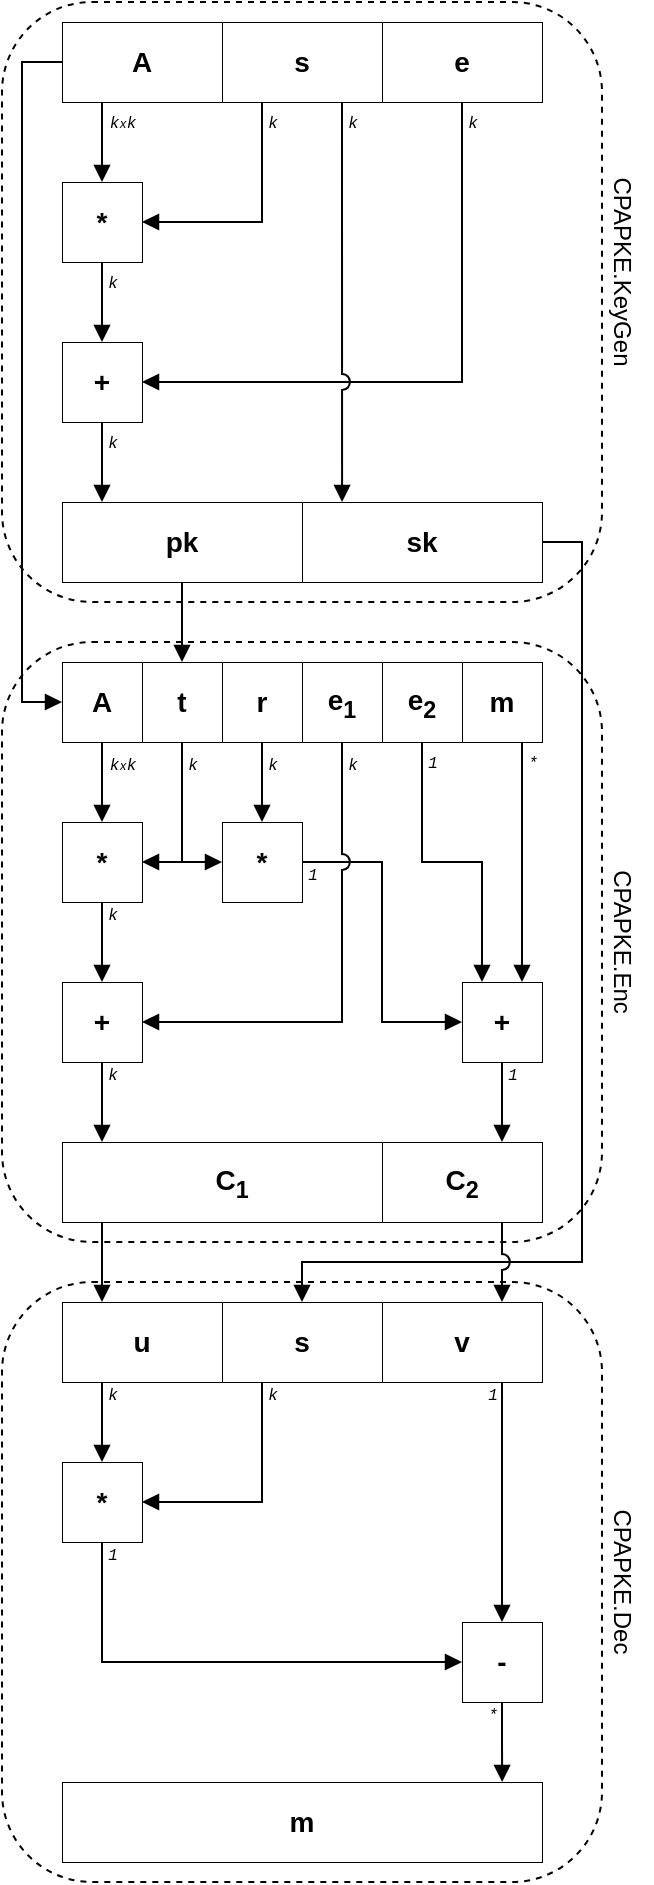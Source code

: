 <mxfile version="20.3.0" type="device"><diagram id="kgpKYQtTHZ0yAKxKKP6v" name="Page-1"><mxGraphModel dx="677" dy="431" grid="1" gridSize="10" guides="1" tooltips="1" connect="1" arrows="1" fold="1" page="1" pageScale="1" pageWidth="850" pageHeight="1100" math="0" shadow="0"><root><mxCell id="0"/><mxCell id="1" parent="0"/><mxCell id="RqX4318UuHs4b1ldZYEY-5" value="" style="rounded=1;whiteSpace=wrap;html=1;fillColor=none;dashed=1;" parent="1" vertex="1"><mxGeometry x="250" y="750" width="300" height="300" as="geometry"/></mxCell><mxCell id="RqX4318UuHs4b1ldZYEY-3" value="" style="rounded=1;whiteSpace=wrap;html=1;fillColor=none;dashed=1;" parent="1" vertex="1"><mxGeometry x="250" y="430" width="300" height="300" as="geometry"/></mxCell><mxCell id="RqX4318UuHs4b1ldZYEY-1" value="" style="rounded=1;whiteSpace=wrap;html=1;fillColor=none;dashed=1;" parent="1" vertex="1"><mxGeometry x="250" y="110" width="300" height="300" as="geometry"/></mxCell><mxCell id="GimO8Tfs8xw4bccf_avH-170" style="edgeStyle=orthogonalEdgeStyle;rounded=0;orthogonalLoop=1;jettySize=auto;html=1;fontFamily=Courier New;fontSize=8;endArrow=block;endFill=1;entryX=0.5;entryY=0;entryDx=0;entryDy=0;jumpStyle=arc;jumpSize=10;" parent="1" source="GimO8Tfs8xw4bccf_avH-92" edge="1"><mxGeometry relative="1" as="geometry"><mxPoint x="400" y="760" as="targetPoint"/><Array as="points"><mxPoint x="540" y="380"/><mxPoint x="540" y="740"/><mxPoint x="400" y="740"/></Array></mxGeometry></mxCell><mxCell id="GimO8Tfs8xw4bccf_avH-90" value="" style="rounded=0;whiteSpace=wrap;html=1;strokeWidth=0.5;fontFamily=Helvetica;fontSize=14;fillColor=default;" parent="1" vertex="1"><mxGeometry x="280" y="360" width="240" height="30" as="geometry"/></mxCell><mxCell id="GimO8Tfs8xw4bccf_avH-161" style="edgeStyle=orthogonalEdgeStyle;rounded=0;orthogonalLoop=1;jettySize=auto;html=1;entryX=0.5;entryY=0;entryDx=0;entryDy=0;fontFamily=Courier New;fontSize=8;endArrow=block;endFill=1;" parent="1" source="GimO8Tfs8xw4bccf_avH-91" target="GimO8Tfs8xw4bccf_avH-119" edge="1"><mxGeometry relative="1" as="geometry"/></mxCell><mxCell id="GimO8Tfs8xw4bccf_avH-91" value="&lt;b&gt;pk&lt;/b&gt;" style="rounded=0;whiteSpace=wrap;html=1;strokeWidth=0.5;fontFamily=Helvetica;fontSize=14;fillColor=default;" parent="1" vertex="1"><mxGeometry x="280" y="360" width="120" height="40" as="geometry"/></mxCell><mxCell id="GimO8Tfs8xw4bccf_avH-92" value="&lt;b&gt;sk&lt;/b&gt;" style="rounded=0;whiteSpace=wrap;html=1;strokeWidth=0.5;fontFamily=Helvetica;fontSize=14;fillColor=default;" parent="1" vertex="1"><mxGeometry x="400" y="360" width="120" height="40" as="geometry"/></mxCell><mxCell id="GimO8Tfs8xw4bccf_avH-93" style="rounded=0;sketch=0;jumpStyle=arc;jumpSize=10;orthogonalLoop=1;jettySize=auto;html=1;shadow=0;fontFamily=Courier New;fontSize=8;endArrow=block;endFill=1;edgeStyle=orthogonalEdgeStyle;" parent="1" source="GimO8Tfs8xw4bccf_avH-94" target="GimO8Tfs8xw4bccf_avH-100" edge="1"><mxGeometry relative="1" as="geometry"><Array as="points"><mxPoint x="300" y="170"/><mxPoint x="300" y="170"/></Array></mxGeometry></mxCell><mxCell id="GimO8Tfs8xw4bccf_avH-162" style="edgeStyle=orthogonalEdgeStyle;rounded=0;orthogonalLoop=1;jettySize=auto;html=1;entryX=0;entryY=0.5;entryDx=0;entryDy=0;fontFamily=Courier New;fontSize=8;endArrow=block;endFill=1;" parent="1" source="GimO8Tfs8xw4bccf_avH-94" target="GimO8Tfs8xw4bccf_avH-118" edge="1"><mxGeometry relative="1" as="geometry"><Array as="points"><mxPoint x="260" y="140"/><mxPoint x="260" y="460"/></Array></mxGeometry></mxCell><mxCell id="GimO8Tfs8xw4bccf_avH-94" value="&lt;b&gt;A&lt;/b&gt;" style="rounded=0;whiteSpace=wrap;html=1;strokeWidth=0.5;fontFamily=Helvetica;fontSize=14;fillColor=default;" parent="1" vertex="1"><mxGeometry x="280" y="120" width="80" height="40" as="geometry"/></mxCell><mxCell id="GimO8Tfs8xw4bccf_avH-95" style="edgeStyle=orthogonalEdgeStyle;rounded=0;sketch=0;jumpStyle=arc;jumpSize=10;orthogonalLoop=1;jettySize=auto;html=1;entryX=1;entryY=0.5;entryDx=0;entryDy=0;shadow=0;fontFamily=Courier New;fontSize=8;endArrow=block;endFill=1;" parent="1" source="GimO8Tfs8xw4bccf_avH-96" target="GimO8Tfs8xw4bccf_avH-100" edge="1"><mxGeometry relative="1" as="geometry"><Array as="points"><mxPoint x="380" y="220"/></Array></mxGeometry></mxCell><mxCell id="GimO8Tfs8xw4bccf_avH-96" value="&lt;b&gt;s&lt;/b&gt;" style="rounded=0;whiteSpace=wrap;html=1;strokeWidth=0.5;fontFamily=Helvetica;fontSize=14;fillColor=default;" parent="1" vertex="1"><mxGeometry x="360" y="120" width="80" height="40" as="geometry"/></mxCell><mxCell id="GimO8Tfs8xw4bccf_avH-97" style="edgeStyle=orthogonalEdgeStyle;rounded=0;sketch=0;jumpStyle=none;jumpSize=10;orthogonalLoop=1;jettySize=auto;html=1;entryX=1;entryY=0.5;entryDx=0;entryDy=0;shadow=0;fontFamily=Courier New;fontSize=8;endArrow=block;endFill=1;" parent="1" source="GimO8Tfs8xw4bccf_avH-98" target="GimO8Tfs8xw4bccf_avH-102" edge="1"><mxGeometry relative="1" as="geometry"><Array as="points"><mxPoint x="480" y="300"/></Array></mxGeometry></mxCell><mxCell id="GimO8Tfs8xw4bccf_avH-98" value="&lt;b&gt;e&lt;/b&gt;" style="rounded=0;whiteSpace=wrap;html=1;strokeWidth=0.5;fontFamily=Helvetica;fontSize=14;fillColor=default;" parent="1" vertex="1"><mxGeometry x="440" y="120" width="80" height="40" as="geometry"/></mxCell><mxCell id="GimO8Tfs8xw4bccf_avH-99" style="edgeStyle=orthogonalEdgeStyle;rounded=0;sketch=0;jumpStyle=arc;jumpSize=10;orthogonalLoop=1;jettySize=auto;html=1;entryX=0.5;entryY=0;entryDx=0;entryDy=0;shadow=0;fontFamily=Courier New;fontSize=8;endArrow=block;endFill=1;" parent="1" source="GimO8Tfs8xw4bccf_avH-100" target="GimO8Tfs8xw4bccf_avH-102" edge="1"><mxGeometry relative="1" as="geometry"/></mxCell><mxCell id="GimO8Tfs8xw4bccf_avH-100" value="&lt;b&gt;*&lt;/b&gt;" style="rounded=0;whiteSpace=wrap;html=1;strokeWidth=0.5;fontFamily=Helvetica;fontSize=14;fillColor=default;" parent="1" vertex="1"><mxGeometry x="280" y="200" width="40" height="40" as="geometry"/></mxCell><mxCell id="GimO8Tfs8xw4bccf_avH-101" style="edgeStyle=orthogonalEdgeStyle;rounded=0;sketch=0;jumpStyle=arc;jumpSize=10;orthogonalLoop=1;jettySize=auto;html=1;shadow=0;fontFamily=Courier New;fontSize=8;endArrow=block;endFill=1;" parent="1" source="GimO8Tfs8xw4bccf_avH-102" target="GimO8Tfs8xw4bccf_avH-91" edge="1"><mxGeometry relative="1" as="geometry"><mxPoint x="300" y="350" as="targetPoint"/><Array as="points"><mxPoint x="300" y="350"/><mxPoint x="300" y="350"/></Array></mxGeometry></mxCell><mxCell id="GimO8Tfs8xw4bccf_avH-102" value="&lt;b&gt;+&lt;/b&gt;" style="rounded=0;whiteSpace=wrap;html=1;strokeWidth=0.5;fontFamily=Helvetica;fontSize=14;fillColor=default;" parent="1" vertex="1"><mxGeometry x="280" y="280" width="40" height="40" as="geometry"/></mxCell><mxCell id="GimO8Tfs8xw4bccf_avH-103" style="edgeStyle=orthogonalEdgeStyle;rounded=0;sketch=0;jumpStyle=arc;jumpSize=8;orthogonalLoop=1;jettySize=auto;html=1;shadow=0;fontFamily=Courier New;fontSize=8;endArrow=block;endFill=1;entryX=0.167;entryY=0;entryDx=0;entryDy=0;entryPerimeter=0;" parent="1" source="GimO8Tfs8xw4bccf_avH-96" target="GimO8Tfs8xw4bccf_avH-92" edge="1"><mxGeometry relative="1" as="geometry"><mxPoint x="400" y="350" as="targetPoint"/><Array as="points"><mxPoint x="420" y="220"/><mxPoint x="420" y="220"/></Array></mxGeometry></mxCell><mxCell id="GimO8Tfs8xw4bccf_avH-104" value="&lt;i style=&quot;&quot;&gt;&lt;span style=&quot;&quot;&gt;k&lt;/span&gt;&lt;font style=&quot;font-size: 6px;&quot;&gt;x&lt;/font&gt;&lt;span style=&quot;&quot;&gt;k&lt;/span&gt;&lt;/i&gt;" style="text;html=1;align=center;verticalAlign=middle;resizable=0;points=[];autosize=1;strokeColor=none;fillColor=none;fontSize=8;fontFamily=Courier New;" parent="1" vertex="1"><mxGeometry x="290" y="160" width="40" height="20" as="geometry"/></mxCell><mxCell id="GimO8Tfs8xw4bccf_avH-105" value="&lt;i&gt;k&lt;/i&gt;" style="text;html=1;align=center;verticalAlign=middle;resizable=0;points=[];autosize=1;strokeColor=none;fillColor=none;fontSize=8;fontFamily=Courier New;" parent="1" vertex="1"><mxGeometry x="370" y="160" width="30" height="20" as="geometry"/></mxCell><mxCell id="GimO8Tfs8xw4bccf_avH-106" value="&lt;i&gt;k&lt;/i&gt;" style="text;html=1;align=center;verticalAlign=middle;resizable=0;points=[];autosize=1;strokeColor=none;fillColor=none;fontSize=8;fontFamily=Courier New;" parent="1" vertex="1"><mxGeometry x="410" y="160" width="30" height="20" as="geometry"/></mxCell><mxCell id="GimO8Tfs8xw4bccf_avH-107" value="&lt;i&gt;k&lt;/i&gt;" style="text;html=1;align=center;verticalAlign=middle;resizable=0;points=[];autosize=1;strokeColor=none;fillColor=none;fontSize=8;fontFamily=Courier New;" parent="1" vertex="1"><mxGeometry x="470" y="160" width="30" height="20" as="geometry"/></mxCell><mxCell id="GimO8Tfs8xw4bccf_avH-108" value="&lt;i&gt;k&lt;/i&gt;" style="text;html=1;align=center;verticalAlign=middle;resizable=0;points=[];autosize=1;strokeColor=none;fillColor=none;fontSize=8;fontFamily=Courier New;" parent="1" vertex="1"><mxGeometry x="290" y="240" width="30" height="20" as="geometry"/></mxCell><mxCell id="GimO8Tfs8xw4bccf_avH-109" value="&lt;i&gt;k&lt;/i&gt;" style="text;html=1;align=center;verticalAlign=middle;resizable=0;points=[];autosize=1;strokeColor=none;fillColor=none;fontSize=8;fontFamily=Courier New;" parent="1" vertex="1"><mxGeometry x="290" y="320" width="30" height="20" as="geometry"/></mxCell><mxCell id="GimO8Tfs8xw4bccf_avH-110" style="edgeStyle=orthogonalEdgeStyle;rounded=0;orthogonalLoop=1;jettySize=auto;html=1;fontFamily=Helvetica;fontSize=14;endArrow=block;endFill=1;" parent="1" source="GimO8Tfs8xw4bccf_avH-118" target="GimO8Tfs8xw4bccf_avH-114" edge="1"><mxGeometry relative="1" as="geometry"/></mxCell><mxCell id="GimO8Tfs8xw4bccf_avH-111" style="edgeStyle=orthogonalEdgeStyle;rounded=0;orthogonalLoop=1;jettySize=auto;html=1;entryX=1;entryY=0.5;entryDx=0;entryDy=0;fontFamily=Helvetica;fontSize=14;endArrow=block;endFill=1;" parent="1" source="GimO8Tfs8xw4bccf_avH-119" target="GimO8Tfs8xw4bccf_avH-114" edge="1"><mxGeometry relative="1" as="geometry"><Array as="points"><mxPoint x="340" y="540"/></Array></mxGeometry></mxCell><mxCell id="GimO8Tfs8xw4bccf_avH-112" value="" style="rounded=0;whiteSpace=wrap;html=1;strokeWidth=0.5;fontFamily=Helvetica;fontSize=14;fillColor=default;" parent="1" vertex="1"><mxGeometry x="280" y="680" width="240" height="30" as="geometry"/></mxCell><mxCell id="GimO8Tfs8xw4bccf_avH-113" style="edgeStyle=orthogonalEdgeStyle;rounded=0;orthogonalLoop=1;jettySize=auto;html=1;fontFamily=Helvetica;fontSize=14;endArrow=block;endFill=1;" parent="1" source="GimO8Tfs8xw4bccf_avH-114" target="GimO8Tfs8xw4bccf_avH-116" edge="1"><mxGeometry relative="1" as="geometry"/></mxCell><mxCell id="GimO8Tfs8xw4bccf_avH-114" value="&lt;b&gt;*&lt;/b&gt;" style="rounded=0;whiteSpace=wrap;html=1;strokeWidth=0.5;fontFamily=Helvetica;fontSize=14;fillColor=default;" parent="1" vertex="1"><mxGeometry x="280" y="520" width="40" height="40" as="geometry"/></mxCell><mxCell id="GimO8Tfs8xw4bccf_avH-115" style="edgeStyle=orthogonalEdgeStyle;rounded=0;orthogonalLoop=1;jettySize=auto;html=1;fontFamily=Helvetica;fontSize=14;endArrow=block;endFill=1;" parent="1" source="GimO8Tfs8xw4bccf_avH-116" target="GimO8Tfs8xw4bccf_avH-128" edge="1"><mxGeometry relative="1" as="geometry"><Array as="points"><mxPoint x="300" y="670"/><mxPoint x="300" y="670"/></Array></mxGeometry></mxCell><mxCell id="GimO8Tfs8xw4bccf_avH-116" value="&lt;b&gt;+&lt;/b&gt;" style="rounded=0;whiteSpace=wrap;html=1;strokeWidth=0.5;fontFamily=Helvetica;fontSize=14;fillColor=default;" parent="1" vertex="1"><mxGeometry x="280" y="600" width="40" height="40" as="geometry"/></mxCell><mxCell id="GimO8Tfs8xw4bccf_avH-117" value="" style="group" parent="1" vertex="1" connectable="0"><mxGeometry x="280" y="440" width="240" height="40" as="geometry"/></mxCell><mxCell id="GimO8Tfs8xw4bccf_avH-118" value="&lt;b&gt;A&lt;/b&gt;" style="rounded=0;whiteSpace=wrap;html=1;strokeWidth=0.5;fontFamily=Helvetica;fontSize=14;fillColor=default;" parent="GimO8Tfs8xw4bccf_avH-117" vertex="1"><mxGeometry width="40" height="40" as="geometry"/></mxCell><mxCell id="GimO8Tfs8xw4bccf_avH-119" value="&lt;b&gt;t&lt;/b&gt;" style="rounded=0;whiteSpace=wrap;html=1;strokeWidth=0.5;fontFamily=Helvetica;fontSize=14;fillColor=default;" parent="GimO8Tfs8xw4bccf_avH-117" vertex="1"><mxGeometry x="40" width="40" height="40" as="geometry"/></mxCell><mxCell id="GimO8Tfs8xw4bccf_avH-120" value="&lt;b&gt;r&lt;/b&gt;" style="rounded=0;whiteSpace=wrap;html=1;strokeWidth=0.5;fontFamily=Helvetica;fontSize=14;fillColor=default;" parent="GimO8Tfs8xw4bccf_avH-117" vertex="1"><mxGeometry x="80" width="40" height="40" as="geometry"/></mxCell><mxCell id="GimO8Tfs8xw4bccf_avH-121" value="&lt;b&gt;e&lt;sub&gt;1&lt;/sub&gt;&lt;/b&gt;" style="rounded=0;whiteSpace=wrap;html=1;strokeWidth=0.5;fontFamily=Helvetica;fontSize=14;fillColor=default;" parent="GimO8Tfs8xw4bccf_avH-117" vertex="1"><mxGeometry x="120" width="40" height="40" as="geometry"/></mxCell><mxCell id="GimO8Tfs8xw4bccf_avH-122" value="&lt;b&gt;e&lt;sub&gt;2&lt;/sub&gt;&lt;/b&gt;" style="rounded=0;whiteSpace=wrap;html=1;strokeWidth=0.5;fontFamily=Helvetica;fontSize=14;fillColor=default;" parent="GimO8Tfs8xw4bccf_avH-117" vertex="1"><mxGeometry x="160" width="40" height="40" as="geometry"/></mxCell><mxCell id="GimO8Tfs8xw4bccf_avH-123" value="&lt;b&gt;m&lt;/b&gt;" style="rounded=0;whiteSpace=wrap;html=1;strokeWidth=0.5;fontFamily=Helvetica;fontSize=14;fillColor=default;" parent="GimO8Tfs8xw4bccf_avH-117" vertex="1"><mxGeometry x="200" width="40" height="40" as="geometry"/></mxCell><mxCell id="GimO8Tfs8xw4bccf_avH-124" style="edgeStyle=orthogonalEdgeStyle;rounded=0;orthogonalLoop=1;jettySize=auto;html=1;entryX=0;entryY=0.5;entryDx=0;entryDy=0;fontFamily=Helvetica;fontSize=14;endArrow=block;endFill=1;" parent="1" source="GimO8Tfs8xw4bccf_avH-125" target="GimO8Tfs8xw4bccf_avH-131" edge="1"><mxGeometry relative="1" as="geometry"><Array as="points"><mxPoint x="440" y="540"/><mxPoint x="440" y="620"/></Array></mxGeometry></mxCell><mxCell id="Ku82WGQNMGcU_O7oPoYh-1" style="edgeStyle=orthogonalEdgeStyle;rounded=0;orthogonalLoop=1;jettySize=auto;html=1;endArrow=block;endFill=1;entryX=0;entryY=0.5;entryDx=0;entryDy=0;" parent="1" target="GimO8Tfs8xw4bccf_avH-125" edge="1"><mxGeometry relative="1" as="geometry"><mxPoint x="340" y="540" as="sourcePoint"/></mxGeometry></mxCell><mxCell id="GimO8Tfs8xw4bccf_avH-125" value="&lt;b&gt;*&lt;/b&gt;" style="rounded=0;whiteSpace=wrap;html=1;strokeWidth=0.5;fontFamily=Helvetica;fontSize=14;fillColor=default;" parent="1" vertex="1"><mxGeometry x="360" y="520" width="40" height="40" as="geometry"/></mxCell><mxCell id="GimO8Tfs8xw4bccf_avH-127" style="edgeStyle=orthogonalEdgeStyle;rounded=0;orthogonalLoop=1;jettySize=auto;html=1;entryX=0.5;entryY=0;entryDx=0;entryDy=0;fontFamily=Helvetica;fontSize=14;endArrow=block;endFill=1;" parent="1" source="GimO8Tfs8xw4bccf_avH-120" target="GimO8Tfs8xw4bccf_avH-125" edge="1"><mxGeometry relative="1" as="geometry"/></mxCell><mxCell id="GimO8Tfs8xw4bccf_avH-168" style="edgeStyle=orthogonalEdgeStyle;rounded=0;orthogonalLoop=1;jettySize=auto;html=1;entryX=0.25;entryY=0;entryDx=0;entryDy=0;fontFamily=Courier New;fontSize=8;endArrow=block;endFill=1;" parent="1" source="GimO8Tfs8xw4bccf_avH-128" edge="1"><mxGeometry relative="1" as="geometry"><Array as="points"><mxPoint x="300" y="730"/><mxPoint x="300" y="730"/></Array><mxPoint x="300" y="760" as="targetPoint"/></mxGeometry></mxCell><mxCell id="GimO8Tfs8xw4bccf_avH-128" value="&lt;b&gt;C&lt;sub&gt;1&lt;/sub&gt;&lt;/b&gt;" style="rounded=0;whiteSpace=wrap;html=1;strokeWidth=0.5;fontFamily=Helvetica;fontSize=14;fillColor=default;" parent="1" vertex="1"><mxGeometry x="280" y="680" width="170" height="40" as="geometry"/></mxCell><mxCell id="GimO8Tfs8xw4bccf_avH-129" value="&lt;b&gt;C&lt;sub&gt;2&lt;/sub&gt;&lt;/b&gt;" style="rounded=0;whiteSpace=wrap;html=1;strokeWidth=0.5;fontFamily=Helvetica;fontSize=14;fillColor=default;" parent="1" vertex="1"><mxGeometry x="440" y="680" width="80" height="40" as="geometry"/></mxCell><mxCell id="GimO8Tfs8xw4bccf_avH-130" style="edgeStyle=elbowEdgeStyle;rounded=0;orthogonalLoop=1;jettySize=auto;html=1;fontFamily=Helvetica;fontSize=14;endArrow=block;endFill=1;" parent="1" source="GimO8Tfs8xw4bccf_avH-131" target="GimO8Tfs8xw4bccf_avH-129" edge="1"><mxGeometry relative="1" as="geometry"/></mxCell><mxCell id="GimO8Tfs8xw4bccf_avH-131" value="&lt;b&gt;+&lt;/b&gt;" style="rounded=0;whiteSpace=wrap;html=1;strokeWidth=0.5;fontFamily=Helvetica;fontSize=14;fillColor=default;" parent="1" vertex="1"><mxGeometry x="480" y="600" width="40" height="40" as="geometry"/></mxCell><mxCell id="GimO8Tfs8xw4bccf_avH-132" style="edgeStyle=orthogonalEdgeStyle;rounded=0;orthogonalLoop=1;jettySize=auto;html=1;entryX=0.75;entryY=0;entryDx=0;entryDy=0;fontFamily=Helvetica;fontSize=14;endArrow=block;endFill=1;" parent="1" source="GimO8Tfs8xw4bccf_avH-123" target="GimO8Tfs8xw4bccf_avH-131" edge="1"><mxGeometry relative="1" as="geometry"><Array as="points"><mxPoint x="510" y="510"/><mxPoint x="510" y="510"/></Array></mxGeometry></mxCell><mxCell id="GimO8Tfs8xw4bccf_avH-133" style="edgeStyle=orthogonalEdgeStyle;rounded=0;orthogonalLoop=1;jettySize=auto;html=1;entryX=0.25;entryY=0;entryDx=0;entryDy=0;fontFamily=Helvetica;fontSize=14;endArrow=block;endFill=1;" parent="1" source="GimO8Tfs8xw4bccf_avH-122" target="GimO8Tfs8xw4bccf_avH-131" edge="1"><mxGeometry relative="1" as="geometry"/></mxCell><mxCell id="GimO8Tfs8xw4bccf_avH-134" style="edgeStyle=orthogonalEdgeStyle;rounded=0;orthogonalLoop=1;jettySize=auto;html=1;entryX=1;entryY=0.5;entryDx=0;entryDy=0;fontFamily=Helvetica;fontSize=14;endArrow=block;endFill=1;shadow=0;sketch=0;jumpStyle=arc;jumpSize=8;" parent="1" source="GimO8Tfs8xw4bccf_avH-121" target="GimO8Tfs8xw4bccf_avH-116" edge="1"><mxGeometry relative="1" as="geometry"><Array as="points"><mxPoint x="420" y="620"/></Array></mxGeometry></mxCell><mxCell id="GimO8Tfs8xw4bccf_avH-135" value="&lt;i&gt;&lt;font style=&quot;font-size: 8px;&quot;&gt;k&lt;/font&gt;&lt;font style=&quot;font-size: 6px;&quot;&gt;x&lt;/font&gt;&lt;font style=&quot;font-size: 8px;&quot;&gt;k&lt;/font&gt;&lt;/i&gt;" style="text;html=1;align=center;verticalAlign=middle;resizable=0;points=[];autosize=1;strokeColor=none;fillColor=none;fontSize=14;fontFamily=Courier New;" parent="1" vertex="1"><mxGeometry x="290" y="475" width="40" height="30" as="geometry"/></mxCell><mxCell id="GimO8Tfs8xw4bccf_avH-136" value="&lt;i&gt;&lt;font style=&quot;font-size: 8px;&quot;&gt;k&lt;/font&gt;&lt;/i&gt;" style="text;html=1;align=center;verticalAlign=middle;resizable=0;points=[];autosize=1;strokeColor=none;fillColor=none;fontSize=14;fontFamily=Courier New;" parent="1" vertex="1"><mxGeometry x="330" y="475" width="30" height="30" as="geometry"/></mxCell><mxCell id="GimO8Tfs8xw4bccf_avH-137" value="&lt;i&gt;&lt;font style=&quot;font-size: 8px;&quot;&gt;k&lt;/font&gt;&lt;/i&gt;" style="text;html=1;align=center;verticalAlign=middle;resizable=0;points=[];autosize=1;strokeColor=none;fillColor=none;fontSize=14;fontFamily=Courier New;" parent="1" vertex="1"><mxGeometry x="370" y="475" width="30" height="30" as="geometry"/></mxCell><mxCell id="GimO8Tfs8xw4bccf_avH-138" value="&lt;font style=&quot;font-size: 8px;&quot;&gt;1&lt;/font&gt;" style="text;html=1;align=center;verticalAlign=middle;resizable=0;points=[];autosize=1;strokeColor=none;fillColor=none;fontSize=6;fontFamily=Courier New;fontStyle=2" parent="1" vertex="1"><mxGeometry x="450" y="480" width="30" height="20" as="geometry"/></mxCell><mxCell id="GimO8Tfs8xw4bccf_avH-139" value="&lt;i&gt;&lt;font style=&quot;font-size: 8px;&quot;&gt;k&lt;/font&gt;&lt;/i&gt;" style="text;html=1;align=center;verticalAlign=middle;resizable=0;points=[];autosize=1;strokeColor=none;fillColor=none;fontSize=14;fontFamily=Courier New;" parent="1" vertex="1"><mxGeometry x="410" y="475" width="30" height="30" as="geometry"/></mxCell><mxCell id="GimO8Tfs8xw4bccf_avH-140" value="&lt;font style=&quot;font-size: 8px;&quot;&gt;*&lt;/font&gt;" style="text;html=1;align=center;verticalAlign=middle;resizable=0;points=[];autosize=1;strokeColor=none;fillColor=none;fontSize=6;fontFamily=Courier New;fontStyle=2" parent="1" vertex="1"><mxGeometry x="500" y="480" width="30" height="20" as="geometry"/></mxCell><mxCell id="GimO8Tfs8xw4bccf_avH-141" value="&lt;i&gt;&lt;font style=&quot;font-size: 8px;&quot;&gt;k&lt;/font&gt;&lt;/i&gt;" style="text;html=1;align=center;verticalAlign=middle;resizable=0;points=[];autosize=1;strokeColor=none;fillColor=none;fontSize=14;fontFamily=Courier New;" parent="1" vertex="1"><mxGeometry x="290" y="550" width="30" height="30" as="geometry"/></mxCell><mxCell id="GimO8Tfs8xw4bccf_avH-142" value="&lt;i&gt;&lt;font style=&quot;font-size: 8px;&quot;&gt;k&lt;/font&gt;&lt;/i&gt;" style="text;html=1;align=center;verticalAlign=middle;resizable=0;points=[];autosize=1;strokeColor=none;fillColor=none;fontSize=14;fontFamily=Courier New;" parent="1" vertex="1"><mxGeometry x="290" y="630" width="30" height="30" as="geometry"/></mxCell><mxCell id="GimO8Tfs8xw4bccf_avH-143" value="&lt;i&gt;&lt;font style=&quot;font-size: 8px;&quot;&gt;1&lt;/font&gt;&lt;/i&gt;" style="text;html=1;align=center;verticalAlign=middle;resizable=0;points=[];autosize=1;strokeColor=none;fillColor=none;fontSize=14;fontFamily=Courier New;" parent="1" vertex="1"><mxGeometry x="390" y="530" width="30" height="30" as="geometry"/></mxCell><mxCell id="GimO8Tfs8xw4bccf_avH-144" value="&lt;i&gt;&lt;font style=&quot;font-size: 8px;&quot;&gt;1&lt;/font&gt;&lt;/i&gt;" style="text;html=1;align=center;verticalAlign=middle;resizable=0;points=[];autosize=1;strokeColor=none;fillColor=none;fontSize=14;fontFamily=Courier New;" parent="1" vertex="1"><mxGeometry x="490" y="630" width="30" height="30" as="geometry"/></mxCell><mxCell id="GimO8Tfs8xw4bccf_avH-169" style="edgeStyle=orthogonalEdgeStyle;rounded=0;orthogonalLoop=1;jettySize=auto;html=1;fontFamily=Courier New;fontSize=8;endArrow=block;endFill=1;entryX=0.75;entryY=0;entryDx=0;entryDy=0;jumpStyle=arc;jumpSize=8;" parent="1" source="GimO8Tfs8xw4bccf_avH-129" edge="1"><mxGeometry relative="1" as="geometry"><Array as="points"><mxPoint x="500" y="730"/><mxPoint x="500" y="730"/></Array><mxPoint x="500" y="760" as="targetPoint"/></mxGeometry></mxCell><mxCell id="RqX4318UuHs4b1ldZYEY-2" value="CPAPKE.KeyGen" style="text;html=1;strokeColor=none;fillColor=none;align=center;verticalAlign=middle;whiteSpace=wrap;rounded=0;rotation=90;" parent="1" vertex="1"><mxGeometry x="530" y="230" width="60" height="30" as="geometry"/></mxCell><mxCell id="RqX4318UuHs4b1ldZYEY-4" value="CPAPKE.Enc" style="text;html=1;strokeColor=none;fillColor=none;align=center;verticalAlign=middle;whiteSpace=wrap;rounded=0;rotation=90;" parent="1" vertex="1"><mxGeometry x="530" y="565" width="60" height="30" as="geometry"/></mxCell><mxCell id="RqX4318UuHs4b1ldZYEY-6" value="CPAPKE.Dec" style="text;html=1;strokeColor=none;fillColor=none;align=center;verticalAlign=middle;whiteSpace=wrap;rounded=0;rotation=90;" parent="1" vertex="1"><mxGeometry x="530" y="885" width="60" height="30" as="geometry"/></mxCell><mxCell id="pYBkqspRPvGMNO-1xGkR-1" value="&lt;b&gt;m&lt;/b&gt;" style="rounded=0;whiteSpace=wrap;html=1;strokeWidth=0.5;fontFamily=Helvetica;fontSize=14;fillColor=default;" parent="1" vertex="1"><mxGeometry x="280" y="1000" width="240" height="40" as="geometry"/></mxCell><mxCell id="pYBkqspRPvGMNO-1xGkR-2" style="edgeStyle=orthogonalEdgeStyle;rounded=0;orthogonalLoop=1;jettySize=auto;html=1;endArrow=block;endFill=1;" parent="1" source="pYBkqspRPvGMNO-1xGkR-3" target="pYBkqspRPvGMNO-1xGkR-9" edge="1"><mxGeometry relative="1" as="geometry"><Array as="points"><mxPoint x="300" y="810"/><mxPoint x="300" y="810"/></Array></mxGeometry></mxCell><mxCell id="pYBkqspRPvGMNO-1xGkR-3" value="&lt;b&gt;u&lt;/b&gt;" style="rounded=0;whiteSpace=wrap;html=1;strokeWidth=0.5;fontFamily=Helvetica;fontSize=14;fillColor=default;" parent="1" vertex="1"><mxGeometry x="280" y="760" width="80" height="40" as="geometry"/></mxCell><mxCell id="pYBkqspRPvGMNO-1xGkR-4" style="edgeStyle=orthogonalEdgeStyle;rounded=0;orthogonalLoop=1;jettySize=auto;html=1;entryX=1;entryY=0.5;entryDx=0;entryDy=0;endArrow=block;endFill=1;" parent="1" source="pYBkqspRPvGMNO-1xGkR-5" target="pYBkqspRPvGMNO-1xGkR-9" edge="1"><mxGeometry relative="1" as="geometry"><Array as="points"><mxPoint x="380" y="860"/></Array></mxGeometry></mxCell><mxCell id="pYBkqspRPvGMNO-1xGkR-5" value="&lt;b&gt;s&lt;/b&gt;" style="rounded=0;whiteSpace=wrap;html=1;strokeWidth=0.5;fontFamily=Helvetica;fontSize=14;fillColor=default;" parent="1" vertex="1"><mxGeometry x="360" y="760" width="80" height="40" as="geometry"/></mxCell><mxCell id="pYBkqspRPvGMNO-1xGkR-6" style="edgeStyle=orthogonalEdgeStyle;rounded=0;orthogonalLoop=1;jettySize=auto;html=1;entryX=0.5;entryY=0;entryDx=0;entryDy=0;endArrow=block;endFill=1;" parent="1" source="pYBkqspRPvGMNO-1xGkR-7" target="pYBkqspRPvGMNO-1xGkR-11" edge="1"><mxGeometry relative="1" as="geometry"><Array as="points"><mxPoint x="500" y="840"/><mxPoint x="500" y="840"/></Array></mxGeometry></mxCell><mxCell id="pYBkqspRPvGMNO-1xGkR-7" value="&lt;b&gt;v&lt;/b&gt;" style="rounded=0;whiteSpace=wrap;html=1;strokeWidth=0.5;fontFamily=Helvetica;fontSize=14;fillColor=default;" parent="1" vertex="1"><mxGeometry x="440" y="760" width="80" height="40" as="geometry"/></mxCell><mxCell id="pYBkqspRPvGMNO-1xGkR-8" style="edgeStyle=orthogonalEdgeStyle;rounded=0;orthogonalLoop=1;jettySize=auto;html=1;entryX=0;entryY=0.5;entryDx=0;entryDy=0;endArrow=block;endFill=1;" parent="1" source="pYBkqspRPvGMNO-1xGkR-9" target="pYBkqspRPvGMNO-1xGkR-11" edge="1"><mxGeometry relative="1" as="geometry"><Array as="points"><mxPoint x="300" y="940"/></Array></mxGeometry></mxCell><mxCell id="pYBkqspRPvGMNO-1xGkR-9" value="&lt;b&gt;*&lt;/b&gt;" style="rounded=0;whiteSpace=wrap;html=1;strokeWidth=0.5;fontFamily=Helvetica;fontSize=14;fillColor=default;" parent="1" vertex="1"><mxGeometry x="280" y="840" width="40" height="40" as="geometry"/></mxCell><mxCell id="pYBkqspRPvGMNO-1xGkR-10" style="edgeStyle=orthogonalEdgeStyle;rounded=0;orthogonalLoop=1;jettySize=auto;html=1;entryX=0.917;entryY=0;entryDx=0;entryDy=0;endArrow=block;endFill=1;entryPerimeter=0;" parent="1" source="pYBkqspRPvGMNO-1xGkR-11" target="pYBkqspRPvGMNO-1xGkR-1" edge="1"><mxGeometry relative="1" as="geometry"/></mxCell><mxCell id="pYBkqspRPvGMNO-1xGkR-11" value="&lt;b&gt;-&lt;/b&gt;" style="rounded=0;whiteSpace=wrap;html=1;strokeWidth=0.5;fontFamily=Helvetica;fontSize=14;fillColor=default;" parent="1" vertex="1"><mxGeometry x="480" y="920" width="40" height="40" as="geometry"/></mxCell><mxCell id="pYBkqspRPvGMNO-1xGkR-12" value="&lt;font face=&quot;Courier New&quot; style=&quot;font-size: 8px;&quot;&gt;k&lt;/font&gt;" style="text;html=1;align=center;verticalAlign=middle;resizable=0;points=[];autosize=1;strokeColor=none;fillColor=none;fontStyle=2" parent="1" vertex="1"><mxGeometry x="290" y="790" width="30" height="30" as="geometry"/></mxCell><mxCell id="pYBkqspRPvGMNO-1xGkR-13" value="&lt;font face=&quot;Courier New&quot; style=&quot;font-size: 8px;&quot;&gt;k&lt;/font&gt;" style="text;html=1;align=center;verticalAlign=middle;resizable=0;points=[];autosize=1;strokeColor=none;fillColor=none;fontStyle=2" parent="1" vertex="1"><mxGeometry x="370" y="790" width="30" height="30" as="geometry"/></mxCell><mxCell id="pYBkqspRPvGMNO-1xGkR-14" value="&lt;font face=&quot;Courier New&quot; style=&quot;font-size: 8px;&quot;&gt;1&lt;/font&gt;" style="text;html=1;align=center;verticalAlign=middle;resizable=0;points=[];autosize=1;strokeColor=none;fillColor=none;fontStyle=2" parent="1" vertex="1"><mxGeometry x="480" y="790" width="30" height="30" as="geometry"/></mxCell><mxCell id="pYBkqspRPvGMNO-1xGkR-15" value="&lt;font face=&quot;Courier New&quot; style=&quot;font-size: 8px;&quot;&gt;1&lt;/font&gt;" style="text;html=1;align=center;verticalAlign=middle;resizable=0;points=[];autosize=1;strokeColor=none;fillColor=none;fontStyle=2" parent="1" vertex="1"><mxGeometry x="290" y="870" width="30" height="30" as="geometry"/></mxCell><mxCell id="pYBkqspRPvGMNO-1xGkR-16" value="&lt;font face=&quot;Courier New&quot; style=&quot;font-size: 8px;&quot;&gt;*&lt;/font&gt;" style="text;html=1;align=center;verticalAlign=middle;resizable=0;points=[];autosize=1;strokeColor=none;fillColor=none;fontStyle=2" parent="1" vertex="1"><mxGeometry x="480" y="950" width="30" height="30" as="geometry"/></mxCell></root></mxGraphModel></diagram></mxfile>